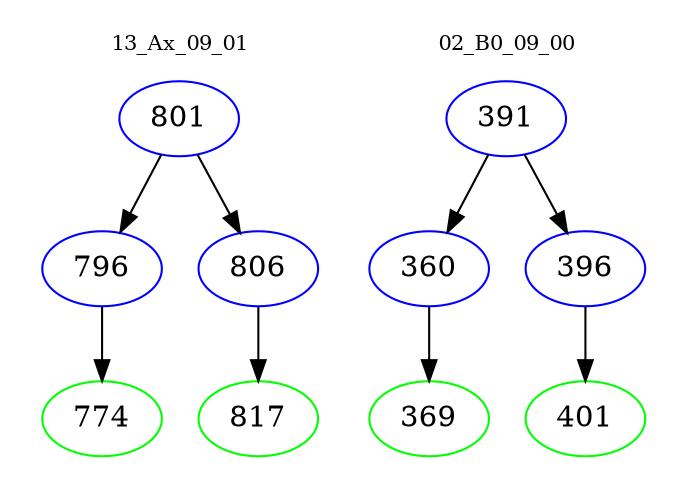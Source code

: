 digraph{
subgraph cluster_0 {
color = white
label = "13_Ax_09_01";
fontsize=10;
T0_801 [label="801", color="blue"]
T0_801 -> T0_796 [color="black"]
T0_796 [label="796", color="blue"]
T0_796 -> T0_774 [color="black"]
T0_774 [label="774", color="green"]
T0_801 -> T0_806 [color="black"]
T0_806 [label="806", color="blue"]
T0_806 -> T0_817 [color="black"]
T0_817 [label="817", color="green"]
}
subgraph cluster_1 {
color = white
label = "02_B0_09_00";
fontsize=10;
T1_391 [label="391", color="blue"]
T1_391 -> T1_360 [color="black"]
T1_360 [label="360", color="blue"]
T1_360 -> T1_369 [color="black"]
T1_369 [label="369", color="green"]
T1_391 -> T1_396 [color="black"]
T1_396 [label="396", color="blue"]
T1_396 -> T1_401 [color="black"]
T1_401 [label="401", color="green"]
}
}
